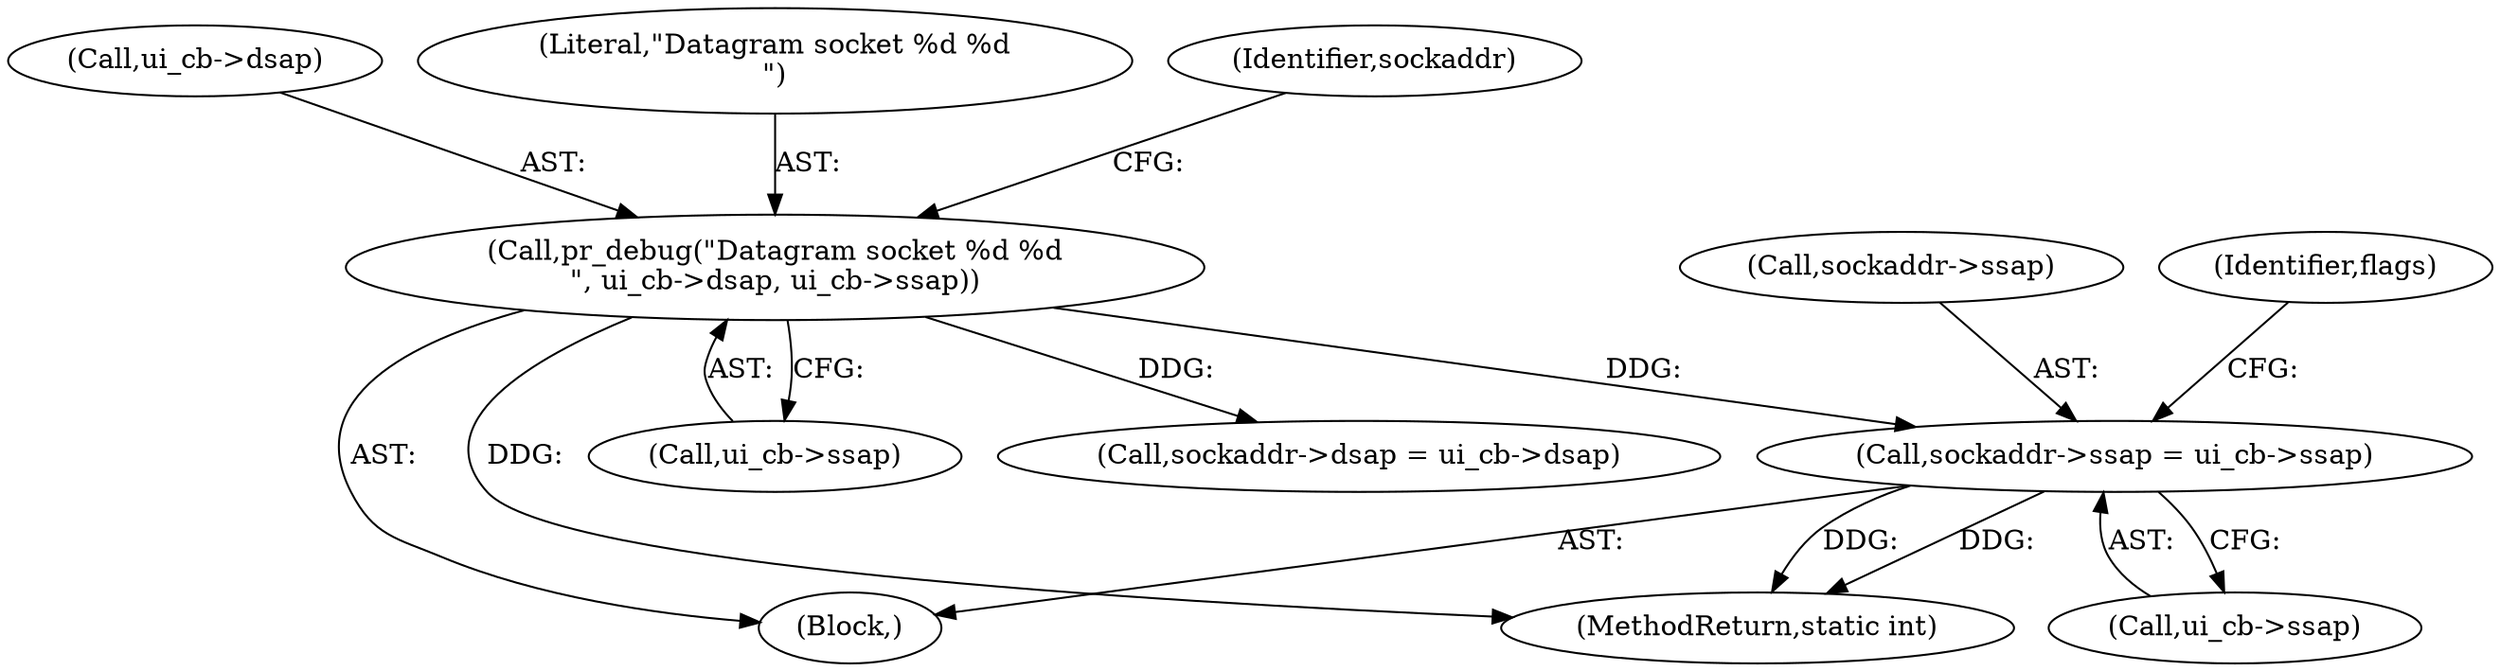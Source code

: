 digraph "0_linux_f3d3342602f8bcbf37d7c46641cb9bca7618eb1c_24@pointer" {
"1000290" [label="(Call,sockaddr->ssap = ui_cb->ssap)"];
"1000259" [label="(Call,pr_debug(\"Datagram socket %d %d\n\", ui_cb->dsap, ui_cb->ssap))"];
"1000261" [label="(Call,ui_cb->dsap)"];
"1000264" [label="(Call,ui_cb->ssap)"];
"1000239" [label="(Block,)"];
"1000355" [label="(MethodReturn,static int)"];
"1000294" [label="(Call,ui_cb->ssap)"];
"1000283" [label="(Call,sockaddr->dsap = ui_cb->dsap)"];
"1000291" [label="(Call,sockaddr->ssap)"];
"1000260" [label="(Literal,\"Datagram socket %d %d\n\")"];
"1000259" [label="(Call,pr_debug(\"Datagram socket %d %d\n\", ui_cb->dsap, ui_cb->ssap))"];
"1000290" [label="(Call,sockaddr->ssap = ui_cb->ssap)"];
"1000268" [label="(Identifier,sockaddr)"];
"1000300" [label="(Identifier,flags)"];
"1000290" -> "1000239"  [label="AST: "];
"1000290" -> "1000294"  [label="CFG: "];
"1000291" -> "1000290"  [label="AST: "];
"1000294" -> "1000290"  [label="AST: "];
"1000300" -> "1000290"  [label="CFG: "];
"1000290" -> "1000355"  [label="DDG: "];
"1000290" -> "1000355"  [label="DDG: "];
"1000259" -> "1000290"  [label="DDG: "];
"1000259" -> "1000239"  [label="AST: "];
"1000259" -> "1000264"  [label="CFG: "];
"1000260" -> "1000259"  [label="AST: "];
"1000261" -> "1000259"  [label="AST: "];
"1000264" -> "1000259"  [label="AST: "];
"1000268" -> "1000259"  [label="CFG: "];
"1000259" -> "1000355"  [label="DDG: "];
"1000259" -> "1000283"  [label="DDG: "];
}
